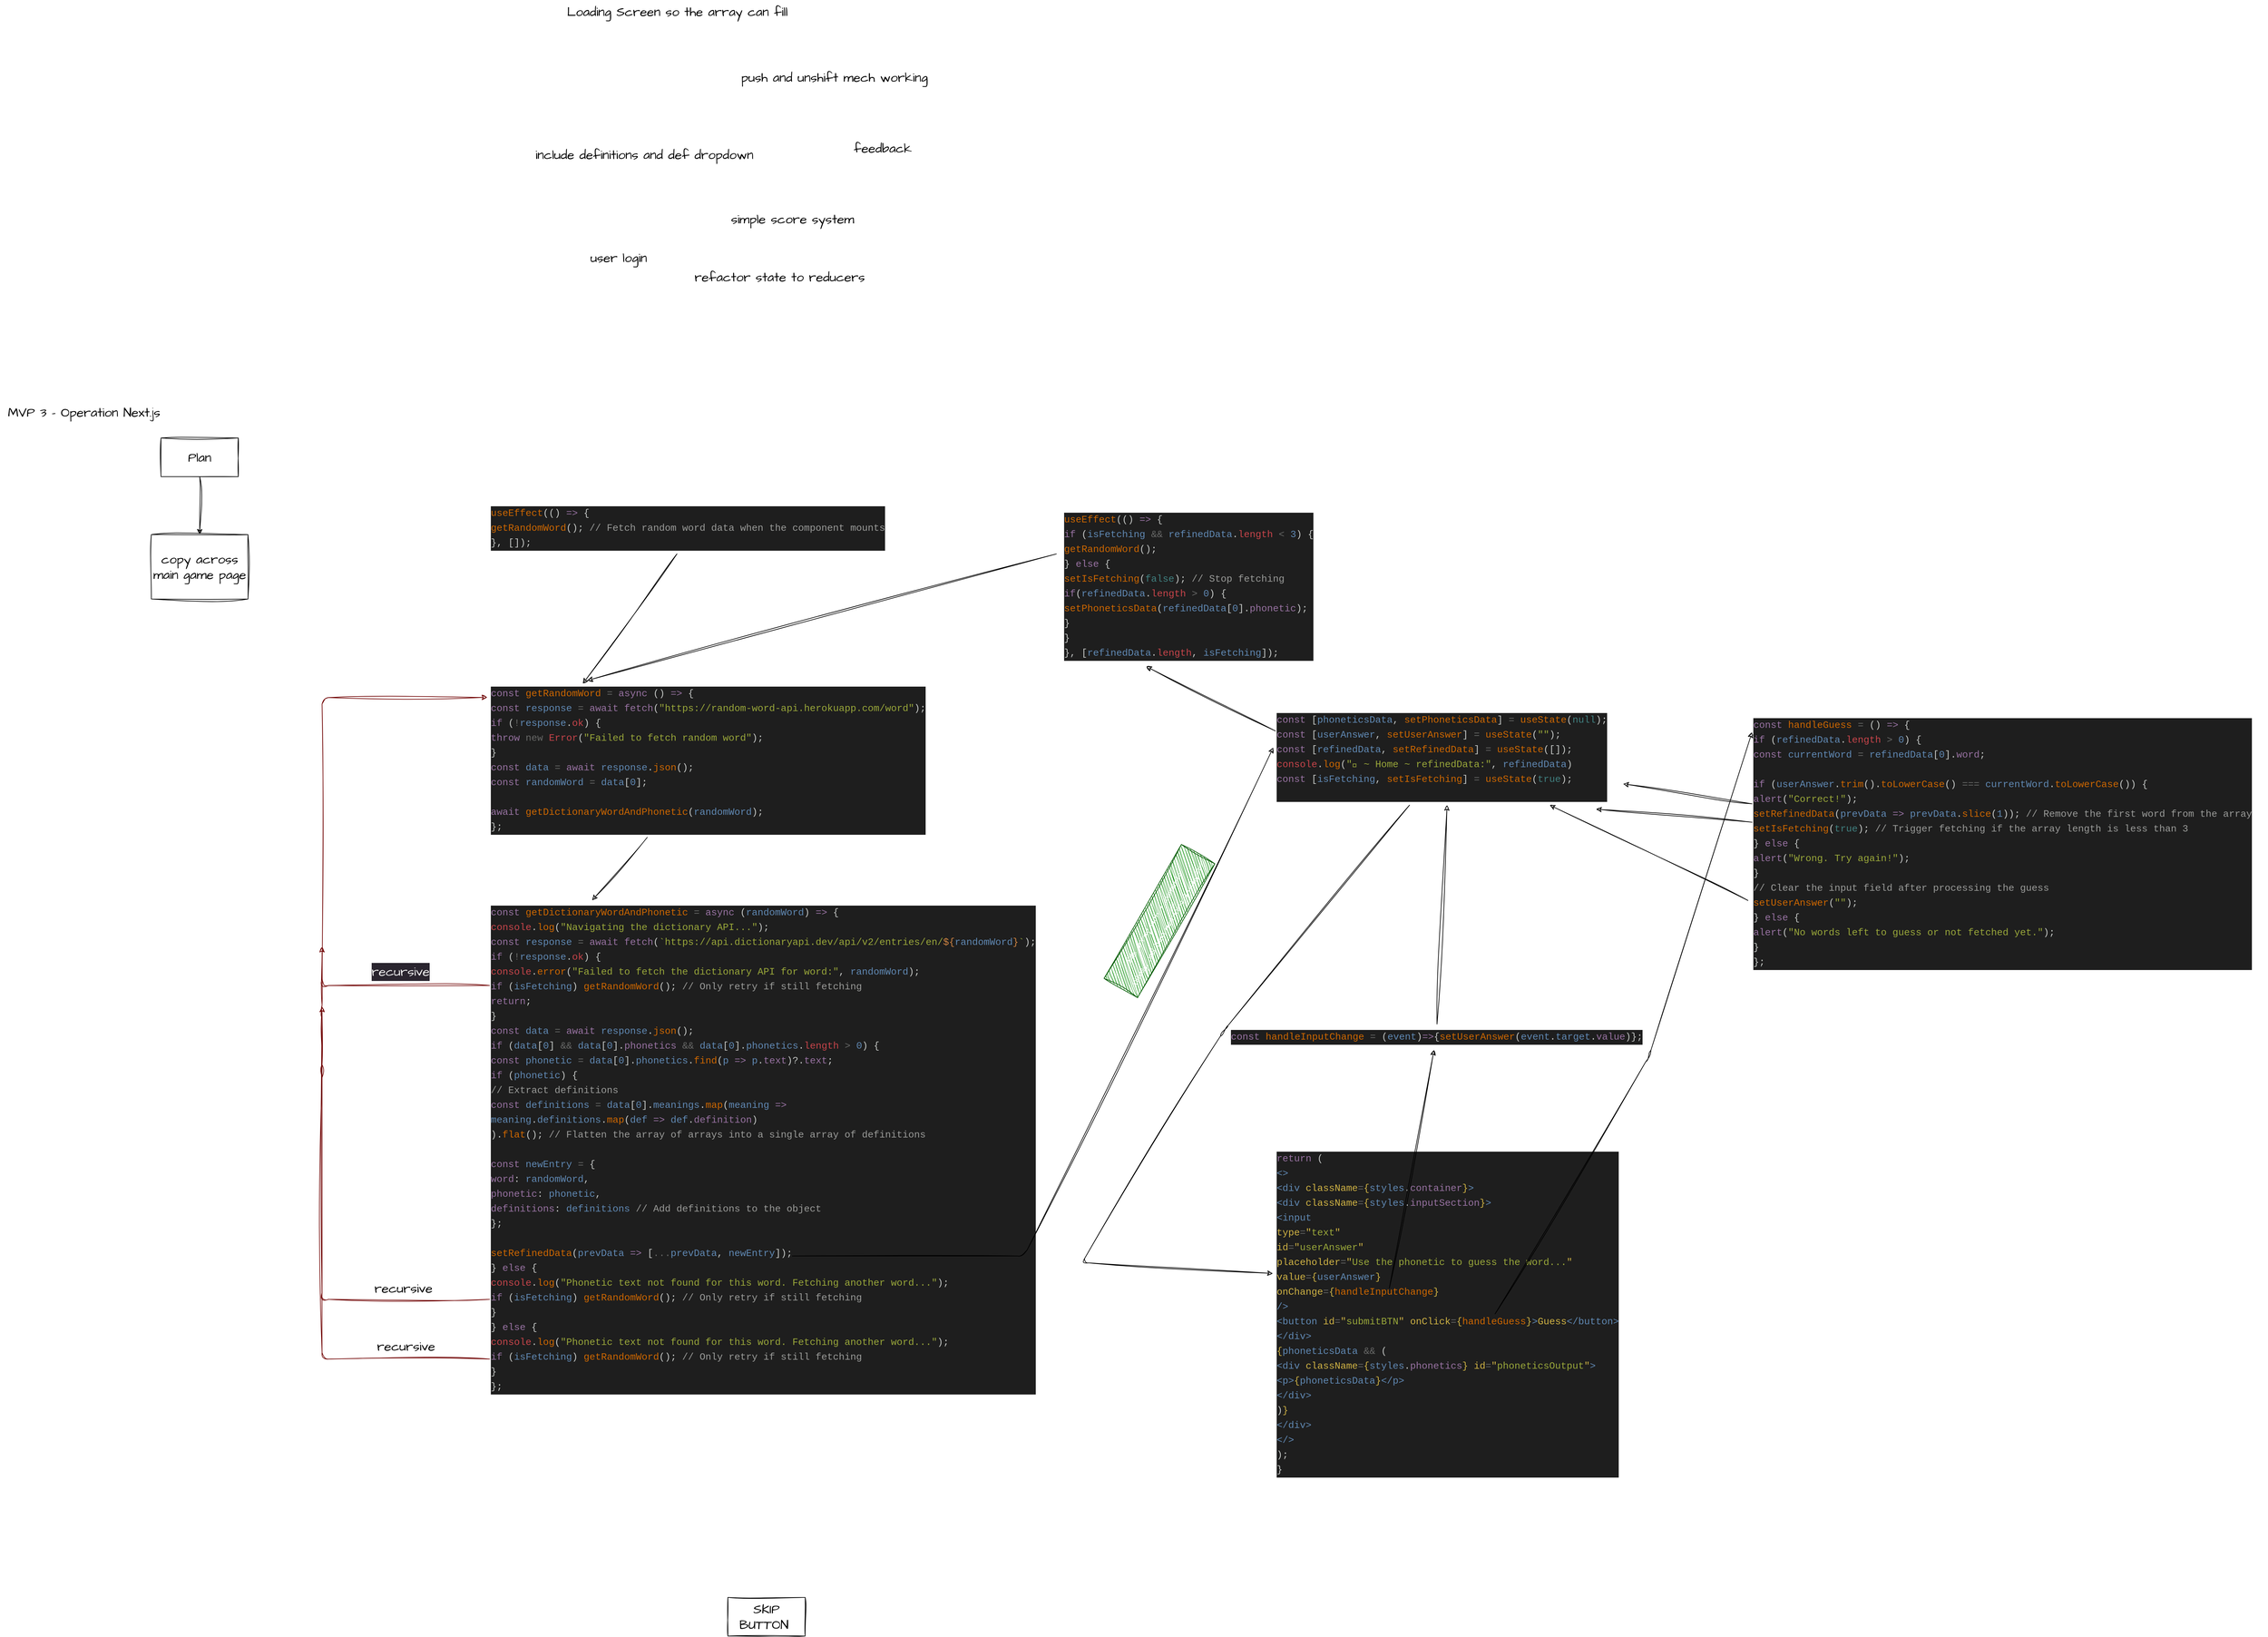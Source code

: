 <mxfile>
    <diagram id="v2wqgrpe53CR1Hzca308" name="Page-1">
        <mxGraphModel dx="1634" dy="2050" grid="1" gridSize="10" guides="1" tooltips="1" connect="1" arrows="1" fold="1" page="1" pageScale="1" pageWidth="827" pageHeight="1169" math="0" shadow="0">
            <root>
                <mxCell id="0"/>
                <mxCell id="1" parent="0"/>
                <mxCell id="2" value="MVP 3 - Operation Next.js" style="text;html=1;align=center;verticalAlign=middle;resizable=0;points=[];autosize=1;strokeColor=none;fillColor=none;fontSize=20;fontFamily=Architects Daughter;sketch=1;hachureGap=4;jiggle=2;curveFitting=1;fontSource=https%3A%2F%2Ffonts.googleapis.com%2Fcss%3Ffamily%3DArchitects%2BDaughter;" parent="1" vertex="1">
                    <mxGeometry x="2560" y="1210" width="260" height="40" as="geometry"/>
                </mxCell>
                <mxCell id="10" style="edgeStyle=none;sketch=1;hachureGap=4;jiggle=2;curveFitting=1;html=1;entryX=0.5;entryY=0;entryDx=0;entryDy=0;fontFamily=Architects Daughter;fontSource=https%3A%2F%2Ffonts.googleapis.com%2Fcss%3Ffamily%3DArchitects%2BDaughter;fontSize=16;" parent="1" source="4" target="9" edge="1">
                    <mxGeometry relative="1" as="geometry"/>
                </mxCell>
                <mxCell id="4" value="Plan" style="whiteSpace=wrap;html=1;sketch=1;hachureGap=4;jiggle=2;curveFitting=1;fontFamily=Architects Daughter;fontSource=https%3A%2F%2Ffonts.googleapis.com%2Fcss%3Ffamily%3DArchitects%2BDaughter;fontSize=20;" parent="1" vertex="1">
                    <mxGeometry x="2810" y="1270" width="120" height="60" as="geometry"/>
                </mxCell>
                <mxCell id="9" value="copy across main game page" style="whiteSpace=wrap;html=1;fontSize=20;fontFamily=Architects Daughter;sketch=1;hachureGap=4;jiggle=2;curveFitting=1;fontSource=https%3A%2F%2Ffonts.googleapis.com%2Fcss%3Ffamily%3DArchitects%2BDaughter;" parent="1" vertex="1">
                    <mxGeometry x="2795" y="1420" width="150" height="100" as="geometry"/>
                </mxCell>
                <mxCell id="54" style="edgeStyle=none;sketch=1;hachureGap=4;jiggle=2;curveFitting=1;jumpSize=6;html=1;fontFamily=Architects Daughter;fontSource=https%3A%2F%2Ffonts.googleapis.com%2Fcss%3Ffamily%3DArchitects%2BDaughter;fontSize=16;" parent="1" source="21" target="27" edge="1">
                    <mxGeometry relative="1" as="geometry"/>
                </mxCell>
                <mxCell id="21" value="&lt;div style=&quot;color: rgb(197, 200, 198); background-color: rgb(30, 30, 30); font-family: Menlo, Monaco, &amp;quot;Courier New&amp;quot;, monospace; font-size: 15px; line-height: 23px;&quot;&gt;&lt;span style=&quot;color: #9872a2;&quot;&gt;const&lt;/span&gt; &lt;span style=&quot;color: #ce6700;&quot;&gt;handleInputChange&lt;/span&gt; &lt;span style=&quot;color: #676867;&quot;&gt;=&lt;/span&gt; (&lt;span style=&quot;color: #6089b4;&quot;&gt;event&lt;/span&gt;)&lt;span style=&quot;color: #9872a2;&quot;&gt;=&amp;gt;&lt;/span&gt;{&lt;span style=&quot;color: #ce6700;&quot;&gt;setUserAnswer&lt;/span&gt;(&lt;span style=&quot;color: #6089b4;&quot;&gt;event&lt;/span&gt;.&lt;span style=&quot;color: #6089b4;&quot;&gt;target&lt;/span&gt;.&lt;span style=&quot;color: #9872a2;&quot;&gt;value&lt;/span&gt;)};&lt;/div&gt;" style="text;html=1;align=center;verticalAlign=middle;resizable=0;points=[];autosize=1;strokeColor=none;fillColor=none;fontSize=20;fontFamily=Architects Daughter;sketch=1;hachureGap=4;jiggle=2;curveFitting=1;fontSource=https%3A%2F%2Ffonts.googleapis.com%2Fcss%3Ffamily%3DArchitects%2BDaughter;" parent="1" vertex="1">
                    <mxGeometry x="4460" y="2180" width="660" height="40" as="geometry"/>
                </mxCell>
                <mxCell id="58" style="edgeStyle=none;sketch=1;hachureGap=4;jiggle=2;curveFitting=1;jumpSize=6;html=1;fontFamily=Architects Daughter;fontSource=https%3A%2F%2Ffonts.googleapis.com%2Fcss%3Ffamily%3DArchitects%2BDaughter;fontSize=16;" parent="1" source="22" target="27" edge="1">
                    <mxGeometry relative="1" as="geometry"/>
                </mxCell>
                <mxCell id="59" style="edgeStyle=none;sketch=1;hachureGap=4;jiggle=2;curveFitting=1;jumpSize=6;html=1;entryX=0.922;entryY=1.042;entryDx=0;entryDy=0;entryPerimeter=0;fontFamily=Architects Daughter;fontSource=https%3A%2F%2Ffonts.googleapis.com%2Fcss%3Ffamily%3DArchitects%2BDaughter;fontSize=16;" parent="1" source="22" target="27" edge="1">
                    <mxGeometry relative="1" as="geometry"/>
                </mxCell>
                <mxCell id="60" style="edgeStyle=none;sketch=1;hachureGap=4;jiggle=2;curveFitting=1;jumpSize=6;html=1;fontFamily=Architects Daughter;fontSource=https%3A%2F%2Ffonts.googleapis.com%2Fcss%3Ffamily%3DArchitects%2BDaughter;fontSize=16;exitX=-0.008;exitY=0.72;exitDx=0;exitDy=0;exitPerimeter=0;" parent="1" source="22" target="27" edge="1">
                    <mxGeometry relative="1" as="geometry"/>
                </mxCell>
                <mxCell id="22" value="&lt;div style=&quot;color: rgb(197, 200, 198); background-color: rgb(30, 30, 30); font-family: Menlo, Monaco, &amp;quot;Courier New&amp;quot;, monospace; font-size: 15px; line-height: 23px;&quot;&gt;&lt;div&gt;&lt;span style=&quot;color: #9872a2;&quot;&gt;const&lt;/span&gt; &lt;span style=&quot;color: #ce6700;&quot;&gt;handleGuess&lt;/span&gt; &lt;span style=&quot;color: #676867;&quot;&gt;=&lt;/span&gt; () &lt;span style=&quot;color: #9872a2;&quot;&gt;=&amp;gt;&lt;/span&gt; {&lt;/div&gt;&lt;div&gt;    &lt;span style=&quot;color: #9872a2;&quot;&gt;if&lt;/span&gt; (&lt;span style=&quot;color: #6089b4;&quot;&gt;refinedData&lt;/span&gt;.&lt;span style=&quot;color: #c7444a;&quot;&gt;length&lt;/span&gt; &lt;span style=&quot;color: #676867;&quot;&gt;&amp;gt;&lt;/span&gt; &lt;span style=&quot;color: #6089b4;&quot;&gt;0&lt;/span&gt;) {&lt;/div&gt;&lt;div&gt;      &lt;span style=&quot;color: #9872a2;&quot;&gt;const&lt;/span&gt; &lt;span style=&quot;color: #6089b4;&quot;&gt;currentWord&lt;/span&gt; &lt;span style=&quot;color: #676867;&quot;&gt;=&lt;/span&gt; &lt;span style=&quot;color: #6089b4;&quot;&gt;refinedData&lt;/span&gt;[&lt;span style=&quot;color: #6089b4;&quot;&gt;0&lt;/span&gt;].&lt;span style=&quot;color: #9872a2;&quot;&gt;word&lt;/span&gt;;&lt;/div&gt;&lt;br&gt;&lt;div&gt;      &lt;span style=&quot;color: #9872a2;&quot;&gt;if&lt;/span&gt; (&lt;span style=&quot;color: #6089b4;&quot;&gt;userAnswer&lt;/span&gt;.&lt;span style=&quot;color: #ce6700;&quot;&gt;trim&lt;/span&gt;().&lt;span style=&quot;color: #ce6700;&quot;&gt;toLowerCase&lt;/span&gt;() &lt;span style=&quot;color: #676867;&quot;&gt;===&lt;/span&gt; &lt;span style=&quot;color: #6089b4;&quot;&gt;currentWord&lt;/span&gt;.&lt;span style=&quot;color: #ce6700;&quot;&gt;toLowerCase&lt;/span&gt;()) {&lt;/div&gt;&lt;div&gt;        &lt;span style=&quot;color: #9872a2;&quot;&gt;alert&lt;/span&gt;(&lt;span style=&quot;color: #9aa83a;&quot;&gt;&quot;Correct!&quot;&lt;/span&gt;);&lt;/div&gt;&lt;div&gt;        &lt;span style=&quot;color: #ce6700;&quot;&gt;setRefinedData&lt;/span&gt;(&lt;span style=&quot;color: #6089b4;&quot;&gt;prevData&lt;/span&gt; &lt;span style=&quot;color: #9872a2;&quot;&gt;=&amp;gt;&lt;/span&gt; &lt;span style=&quot;color: #6089b4;&quot;&gt;prevData&lt;/span&gt;.&lt;span style=&quot;color: #ce6700;&quot;&gt;slice&lt;/span&gt;(&lt;span style=&quot;color: #6089b4;&quot;&gt;1&lt;/span&gt;)); &lt;span style=&quot;color: #9a9b99;&quot;&gt;// Remove the first word from the array&lt;/span&gt;&lt;/div&gt;&lt;div&gt;        &lt;span style=&quot;color: #ce6700;&quot;&gt;setIsFetching&lt;/span&gt;(&lt;span style=&quot;color: #408080;&quot;&gt;true&lt;/span&gt;); &lt;span style=&quot;color: #9a9b99;&quot;&gt;// Trigger fetching if the array length is less than 3&lt;/span&gt;&lt;/div&gt;&lt;div&gt;      } &lt;span style=&quot;color: #9872a2;&quot;&gt;else&lt;/span&gt; {&lt;/div&gt;&lt;div&gt;        &lt;span style=&quot;color: #9872a2;&quot;&gt;alert&lt;/span&gt;(&lt;span style=&quot;color: #9aa83a;&quot;&gt;&quot;Wrong. Try again!&quot;&lt;/span&gt;);&lt;/div&gt;&lt;div&gt;      }&lt;/div&gt;&lt;div&gt;      &lt;span style=&quot;color: #9a9b99;&quot;&gt;// Clear the input field after processing the guess&lt;/span&gt;&lt;/div&gt;&lt;div&gt;      &lt;span style=&quot;color: #ce6700;&quot;&gt;setUserAnswer&lt;/span&gt;(&lt;span style=&quot;color: #9aa83a;&quot;&gt;&quot;&quot;&lt;/span&gt;);&lt;/div&gt;&lt;div&gt;    } &lt;span style=&quot;color: #9872a2;&quot;&gt;else&lt;/span&gt; {&lt;/div&gt;&lt;div&gt;      &lt;span style=&quot;color: #9872a2;&quot;&gt;alert&lt;/span&gt;(&lt;span style=&quot;color: #9aa83a;&quot;&gt;&quot;No words left to guess or not fetched yet.&quot;&lt;/span&gt;);&lt;/div&gt;&lt;div&gt;    }&lt;/div&gt;&lt;div&gt;  };&lt;/div&gt;&lt;/div&gt;" style="text;html=1;align=left;verticalAlign=middle;resizable=0;points=[];autosize=1;strokeColor=none;fillColor=none;fontSize=20;fontFamily=Architects Daughter;sketch=1;hachureGap=4;jiggle=2;curveFitting=1;fontSource=https%3A%2F%2Ffonts.googleapis.com%2Fcss%3Ffamily%3DArchitects%2BDaughter;" parent="1" vertex="1">
                    <mxGeometry x="5280" y="1700" width="800" height="400" as="geometry"/>
                </mxCell>
                <mxCell id="40" style="edgeStyle=none;sketch=1;hachureGap=4;jiggle=2;curveFitting=1;html=1;entryX=0.207;entryY=0.006;entryDx=0;entryDy=0;entryPerimeter=0;fontFamily=Architects Daughter;fontSource=https%3A%2F%2Ffonts.googleapis.com%2Fcss%3Ffamily%3DArchitects%2BDaughter;fontSize=16;" parent="1" source="23" target="25" edge="1">
                    <mxGeometry relative="1" as="geometry"/>
                </mxCell>
                <mxCell id="23" value="&lt;div style=&quot;color: rgb(197, 200, 198); background-color: rgb(30, 30, 30); font-family: Menlo, Monaco, &amp;quot;Courier New&amp;quot;, monospace; font-size: 15px; line-height: 23px;&quot;&gt;&lt;div&gt;&lt;span style=&quot;color: #ce6700;&quot;&gt;useEffect&lt;/span&gt;(() &lt;span style=&quot;color: #9872a2;&quot;&gt;=&amp;gt;&lt;/span&gt; {&lt;/div&gt;&lt;div&gt;      &lt;span style=&quot;color: #ce6700;&quot;&gt;getRandomWord&lt;/span&gt;(); &lt;span style=&quot;color: #9a9b99;&quot;&gt;// Fetch random word data when the component mounts&lt;/span&gt;&lt;/div&gt;&lt;div&gt;  }, []);&lt;/div&gt;&lt;/div&gt;" style="text;html=1;align=left;verticalAlign=middle;resizable=0;points=[];autosize=1;strokeColor=none;fillColor=none;fontSize=20;fontFamily=Architects Daughter;sketch=1;hachureGap=4;jiggle=2;curveFitting=1;fontSource=https%3A%2F%2Ffonts.googleapis.com%2Fcss%3Ffamily%3DArchitects%2BDaughter;" parent="1" vertex="1">
                    <mxGeometry x="3320" y="1370" width="640" height="80" as="geometry"/>
                </mxCell>
                <mxCell id="34" style="edgeStyle=none;sketch=1;hachureGap=4;jiggle=2;curveFitting=1;html=1;entryX=0.183;entryY=-0.003;entryDx=0;entryDy=0;entryPerimeter=0;fontFamily=Architects Daughter;fontSource=https%3A%2F%2Ffonts.googleapis.com%2Fcss%3Ffamily%3DArchitects%2BDaughter;fontSize=16;" parent="1" source="25" target="24" edge="1">
                    <mxGeometry relative="1" as="geometry"/>
                </mxCell>
                <mxCell id="25" value="&lt;div style=&quot;color: rgb(197, 200, 198); background-color: rgb(30, 30, 30); font-family: Menlo, Monaco, &amp;quot;Courier New&amp;quot;, monospace; font-size: 15px; line-height: 23px;&quot;&gt;&lt;div&gt;&lt;span style=&quot;color: #9872a2;&quot;&gt;const&lt;/span&gt; &lt;span style=&quot;color: #ce6700;&quot;&gt;getRandomWord&lt;/span&gt; &lt;span style=&quot;color: #676867;&quot;&gt;=&lt;/span&gt; &lt;span style=&quot;color: #9872a2;&quot;&gt;async&lt;/span&gt; () &lt;span style=&quot;color: #9872a2;&quot;&gt;=&amp;gt;&lt;/span&gt; {&lt;/div&gt;&lt;div&gt;    &lt;span style=&quot;color: #9872a2;&quot;&gt;const&lt;/span&gt; &lt;span style=&quot;color: #6089b4;&quot;&gt;response&lt;/span&gt; &lt;span style=&quot;color: #676867;&quot;&gt;=&lt;/span&gt; &lt;span style=&quot;color: #9872a2;&quot;&gt;await&lt;/span&gt; &lt;span style=&quot;color: #9872a2;&quot;&gt;fetch&lt;/span&gt;(&lt;span style=&quot;color: #9aa83a;&quot;&gt;&quot;https://random-word-api.herokuapp.com/word&quot;&lt;/span&gt;);&lt;/div&gt;&lt;div&gt;    &lt;span style=&quot;color: #9872a2;&quot;&gt;if&lt;/span&gt; (&lt;span style=&quot;color: #676867;&quot;&gt;!&lt;/span&gt;&lt;span style=&quot;color: #6089b4;&quot;&gt;response&lt;/span&gt;.&lt;span style=&quot;color: #c7444a;&quot;&gt;ok&lt;/span&gt;) {&lt;/div&gt;&lt;div&gt;        &lt;span style=&quot;color: #9872a2;&quot;&gt;throw&lt;/span&gt; &lt;span style=&quot;color: #676867;&quot;&gt;new&lt;/span&gt; &lt;span style=&quot;color: #c7444a;&quot;&gt;Error&lt;/span&gt;(&lt;span style=&quot;color: #9aa83a;&quot;&gt;&quot;Failed to fetch random word&quot;&lt;/span&gt;);&lt;/div&gt;&lt;div&gt;    }&lt;/div&gt;&lt;div&gt;    &lt;span style=&quot;color: #9872a2;&quot;&gt;const&lt;/span&gt; &lt;span style=&quot;color: #6089b4;&quot;&gt;data&lt;/span&gt; &lt;span style=&quot;color: #676867;&quot;&gt;=&lt;/span&gt; &lt;span style=&quot;color: #9872a2;&quot;&gt;await&lt;/span&gt; &lt;span style=&quot;color: #6089b4;&quot;&gt;response&lt;/span&gt;.&lt;span style=&quot;color: #ce6700;&quot;&gt;json&lt;/span&gt;();&lt;/div&gt;&lt;div&gt;    &lt;span style=&quot;color: #9872a2;&quot;&gt;const&lt;/span&gt; &lt;span style=&quot;color: #6089b4;&quot;&gt;randomWord&lt;/span&gt; &lt;span style=&quot;color: #676867;&quot;&gt;=&lt;/span&gt; &lt;span style=&quot;color: #6089b4;&quot;&gt;data&lt;/span&gt;[&lt;span style=&quot;color: #6089b4;&quot;&gt;0&lt;/span&gt;];&lt;/div&gt;&lt;br&gt;&lt;div&gt;    &lt;span style=&quot;color: #9872a2;&quot;&gt;await&lt;/span&gt; &lt;span style=&quot;color: #ce6700;&quot;&gt;getDictionaryWordAndPhonetic&lt;/span&gt;(&lt;span style=&quot;color: #6089b4;&quot;&gt;randomWord&lt;/span&gt;);&lt;/div&gt;&lt;div&gt;  };&lt;/div&gt;&lt;/div&gt;" style="text;html=1;align=left;verticalAlign=middle;resizable=0;points=[];autosize=1;strokeColor=none;fillColor=none;fontSize=20;fontFamily=Architects Daughter;sketch=1;hachureGap=4;jiggle=2;curveFitting=1;fontSource=https%3A%2F%2Ffonts.googleapis.com%2Fcss%3Ffamily%3DArchitects%2BDaughter;" parent="1" vertex="1">
                    <mxGeometry x="3320" y="1650" width="700" height="240" as="geometry"/>
                </mxCell>
                <mxCell id="51" style="edgeStyle=none;sketch=1;hachureGap=4;jiggle=2;curveFitting=1;jumpSize=6;html=1;entryX=0.217;entryY=-0.015;entryDx=0;entryDy=0;entryPerimeter=0;fontFamily=Architects Daughter;fontSource=https%3A%2F%2Ffonts.googleapis.com%2Fcss%3Ffamily%3DArchitects%2BDaughter;fontSize=16;" parent="1" target="25" edge="1">
                    <mxGeometry relative="1" as="geometry">
                        <mxPoint x="4200" y="1450" as="sourcePoint"/>
                    </mxGeometry>
                </mxCell>
                <mxCell id="26" value="&lt;div style=&quot;color: rgb(197, 200, 198); background-color: rgb(30, 30, 30); font-family: Menlo, Monaco, &amp;quot;Courier New&amp;quot;, monospace; font-size: 15px; line-height: 23px;&quot;&gt;&lt;div&gt;  &lt;span style=&quot;color: #ce6700;&quot;&gt;useEffect&lt;/span&gt;(() &lt;span style=&quot;color: #9872a2;&quot;&gt;=&amp;gt;&lt;/span&gt; {&lt;/div&gt;&lt;div&gt;    &lt;span style=&quot;color: #9872a2;&quot;&gt;if&lt;/span&gt; (&lt;span style=&quot;color: #6089b4;&quot;&gt;isFetching&lt;/span&gt; &lt;span style=&quot;color: #676867;&quot;&gt;&amp;amp;&amp;amp;&lt;/span&gt; &lt;span style=&quot;color: #6089b4;&quot;&gt;refinedData&lt;/span&gt;.&lt;span style=&quot;color: #c7444a;&quot;&gt;length&lt;/span&gt; &lt;span style=&quot;color: #676867;&quot;&gt;&amp;lt;&lt;/span&gt; &lt;span style=&quot;color: #6089b4;&quot;&gt;3&lt;/span&gt;) {&lt;/div&gt;&lt;div&gt;      &lt;span style=&quot;color: #ce6700;&quot;&gt;getRandomWord&lt;/span&gt;();&lt;/div&gt;&lt;div&gt;    } &lt;span style=&quot;color: #9872a2;&quot;&gt;else&lt;/span&gt; {&lt;/div&gt;&lt;div&gt;      &lt;span style=&quot;color: #ce6700;&quot;&gt;setIsFetching&lt;/span&gt;(&lt;span style=&quot;color: #408080;&quot;&gt;false&lt;/span&gt;); &lt;span style=&quot;color: #9a9b99;&quot;&gt;// Stop fetching&lt;/span&gt;&lt;/div&gt;&lt;div&gt;      &lt;span style=&quot;color: #9872a2;&quot;&gt;if&lt;/span&gt;(&lt;span style=&quot;color: #6089b4;&quot;&gt;refinedData&lt;/span&gt;.&lt;span style=&quot;color: #c7444a;&quot;&gt;length&lt;/span&gt; &lt;span style=&quot;color: #676867;&quot;&gt;&amp;gt;&lt;/span&gt; &lt;span style=&quot;color: #6089b4;&quot;&gt;0&lt;/span&gt;) {&lt;/div&gt;&lt;div&gt;        &lt;span style=&quot;color: #ce6700;&quot;&gt;setPhoneticsData&lt;/span&gt;(&lt;span style=&quot;color: #6089b4;&quot;&gt;refinedData&lt;/span&gt;[&lt;span style=&quot;color: #6089b4;&quot;&gt;0&lt;/span&gt;].&lt;span style=&quot;color: #9872a2;&quot;&gt;phonetic&lt;/span&gt;);&lt;/div&gt;&lt;div&gt;      }&lt;/div&gt;&lt;div&gt;    }&lt;/div&gt;&lt;div&gt;  }, [&lt;span style=&quot;color: #6089b4;&quot;&gt;refinedData&lt;/span&gt;.&lt;span style=&quot;color: #c7444a;&quot;&gt;length&lt;/span&gt;, &lt;span style=&quot;color: #6089b4;&quot;&gt;isFetching&lt;/span&gt;]);&lt;/div&gt;&lt;/div&gt;" style="text;html=1;align=left;verticalAlign=middle;resizable=0;points=[];autosize=1;strokeColor=none;fillColor=none;fontSize=20;fontFamily=Architects Daughter;sketch=1;hachureGap=4;jiggle=2;curveFitting=1;fontSource=https%3A%2F%2Ffonts.googleapis.com%2Fcss%3Ffamily%3DArchitects%2BDaughter;" parent="1" vertex="1">
                    <mxGeometry x="4210" y="1380" width="410" height="240" as="geometry"/>
                </mxCell>
                <mxCell id="50" style="edgeStyle=none;sketch=1;hachureGap=4;jiggle=2;curveFitting=1;jumpSize=6;html=1;entryX=0.316;entryY=1.02;entryDx=0;entryDy=0;entryPerimeter=0;fontFamily=Architects Daughter;fontSource=https%3A%2F%2Ffonts.googleapis.com%2Fcss%3Ffamily%3DArchitects%2BDaughter;fontSize=16;exitX=0;exitY=0.232;exitDx=0;exitDy=0;exitPerimeter=0;" parent="1" source="27" target="26" edge="1">
                    <mxGeometry relative="1" as="geometry">
                        <mxPoint x="4490" y="1750" as="sourcePoint"/>
                    </mxGeometry>
                </mxCell>
                <mxCell id="61" style="edgeStyle=none;sketch=1;hachureGap=4;jiggle=2;curveFitting=1;jumpSize=6;html=1;fontFamily=Architects Daughter;fontSource=https%3A%2F%2Ffonts.googleapis.com%2Fcss%3Ffamily%3DArchitects%2BDaughter;fontSize=16;entryX=-0.007;entryY=0.379;entryDx=0;entryDy=0;entryPerimeter=0;" parent="1" source="27" target="20" edge="1">
                    <mxGeometry relative="1" as="geometry">
                        <mxPoint x="4270" y="2400" as="targetPoint"/>
                        <Array as="points">
                            <mxPoint x="4460" y="2190"/>
                            <mxPoint x="4240" y="2550"/>
                        </Array>
                    </mxGeometry>
                </mxCell>
                <mxCell id="27" value="&lt;div style=&quot;color: rgb(197, 200, 198); background-color: rgb(30, 30, 30); font-family: Menlo, Monaco, &amp;quot;Courier New&amp;quot;, monospace; font-size: 15px; line-height: 23px;&quot;&gt;&lt;div&gt;&lt;span style=&quot;color: #9872a2;&quot;&gt;const&lt;/span&gt; [&lt;span style=&quot;color: #6089b4;&quot;&gt;phoneticsData&lt;/span&gt;, &lt;span style=&quot;color: #ce6700;&quot;&gt;setPhoneticsData&lt;/span&gt;] &lt;span style=&quot;color: #676867;&quot;&gt;=&lt;/span&gt; &lt;span style=&quot;color: #ce6700;&quot;&gt;useState&lt;/span&gt;(&lt;span style=&quot;color: #408080;&quot;&gt;null&lt;/span&gt;);&lt;/div&gt;&lt;div&gt;  &lt;span style=&quot;color: #9872a2;&quot;&gt;const&lt;/span&gt; [&lt;span style=&quot;color: #6089b4;&quot;&gt;userAnswer&lt;/span&gt;, &lt;span style=&quot;color: #ce6700;&quot;&gt;setUserAnswer&lt;/span&gt;] &lt;span style=&quot;color: #676867;&quot;&gt;=&lt;/span&gt; &lt;span style=&quot;color: #ce6700;&quot;&gt;useState&lt;/span&gt;(&lt;span style=&quot;color: #9aa83a;&quot;&gt;&quot;&quot;&lt;/span&gt;);&lt;/div&gt;&lt;div&gt;  &lt;span style=&quot;color: #9872a2;&quot;&gt;const&lt;/span&gt; [&lt;span style=&quot;color: #6089b4;&quot;&gt;refinedData&lt;/span&gt;, &lt;span style=&quot;color: #ce6700;&quot;&gt;setRefinedData&lt;/span&gt;] &lt;span style=&quot;color: #676867;&quot;&gt;=&lt;/span&gt; &lt;span style=&quot;color: #ce6700;&quot;&gt;useState&lt;/span&gt;([]);&lt;/div&gt;&lt;div&gt;  &lt;span style=&quot;color: #c7444a;&quot;&gt;console&lt;/span&gt;.&lt;span style=&quot;color: #ce6700;&quot;&gt;log&lt;/span&gt;(&lt;span style=&quot;color: #9aa83a;&quot;&gt;&quot;🚀 ~ Home ~ refinedData:&quot;&lt;/span&gt;, &lt;span style=&quot;color: #6089b4;&quot;&gt;refinedData&lt;/span&gt;)&lt;/div&gt;&lt;div&gt;  &lt;span style=&quot;color: #9872a2;&quot;&gt;const&lt;/span&gt; [&lt;span style=&quot;color: #6089b4;&quot;&gt;isFetching&lt;/span&gt;, &lt;span style=&quot;color: #ce6700;&quot;&gt;setIsFetching&lt;/span&gt;] &lt;span style=&quot;color: #676867;&quot;&gt;=&lt;/span&gt; &lt;span style=&quot;color: #ce6700;&quot;&gt;useState&lt;/span&gt;(&lt;span style=&quot;color: #408080;&quot;&gt;true&lt;/span&gt;);&lt;/div&gt;&lt;br&gt;&lt;/div&gt;" style="text;html=1;align=left;verticalAlign=middle;resizable=0;points=[];autosize=1;strokeColor=none;fillColor=none;fontSize=20;fontFamily=Architects Daughter;sketch=1;hachureGap=4;jiggle=2;curveFitting=1;fontSource=https%3A%2F%2Ffonts.googleapis.com%2Fcss%3Ffamily%3DArchitects%2BDaughter;" parent="1" vertex="1">
                    <mxGeometry x="4540" y="1690" width="540" height="150" as="geometry"/>
                </mxCell>
                <mxCell id="32" value="" style="group" parent="1" vertex="1" connectable="0">
                    <mxGeometry x="3380" y="590" width="630" height="450" as="geometry"/>
                </mxCell>
                <mxCell id="13" value="Loading Screen so the array can fill&lt;br&gt;&lt;br&gt;" style="text;html=1;align=center;verticalAlign=middle;resizable=0;points=[];autosize=1;strokeColor=none;fillColor=none;fontSize=20;fontFamily=Architects Daughter;sketch=1;hachureGap=4;jiggle=2;curveFitting=1;fontSource=https%3A%2F%2Ffonts.googleapis.com%2Fcss%3Ffamily%3DArchitects%2BDaughter;" parent="32" vertex="1">
                    <mxGeometry x="46" width="370" height="60" as="geometry"/>
                </mxCell>
                <mxCell id="14" value="push and unshift mech working" style="text;html=1;align=center;verticalAlign=middle;resizable=0;points=[];autosize=1;strokeColor=none;fillColor=none;fontSize=20;fontFamily=Architects Daughter;sketch=1;hachureGap=4;jiggle=2;curveFitting=1;fontSource=https%3A%2F%2Ffonts.googleapis.com%2Fcss%3Ffamily%3DArchitects%2BDaughter;" parent="32" vertex="1">
                    <mxGeometry x="320" y="100" width="310" height="40" as="geometry"/>
                </mxCell>
                <mxCell id="15" value="include definitions and def dropdown" style="text;html=1;align=center;verticalAlign=middle;resizable=0;points=[];autosize=1;strokeColor=none;fillColor=none;fontSize=20;fontFamily=Architects Daughter;sketch=1;hachureGap=4;jiggle=2;curveFitting=1;fontSource=https%3A%2F%2Ffonts.googleapis.com%2Fcss%3Ffamily%3DArchitects%2BDaughter;" parent="32" vertex="1">
                    <mxGeometry y="220" width="360" height="40" as="geometry"/>
                </mxCell>
                <mxCell id="16" value="simple score system" style="text;html=1;align=center;verticalAlign=middle;resizable=0;points=[];autosize=1;strokeColor=none;fillColor=none;fontSize=20;fontFamily=Architects Daughter;sketch=1;hachureGap=4;jiggle=2;curveFitting=1;fontSource=https%3A%2F%2Ffonts.googleapis.com%2Fcss%3Ffamily%3DArchitects%2BDaughter;" parent="32" vertex="1">
                    <mxGeometry x="305" y="320" width="210" height="40" as="geometry"/>
                </mxCell>
                <mxCell id="17" value="user login" style="text;html=1;align=center;verticalAlign=middle;resizable=0;points=[];autosize=1;strokeColor=none;fillColor=none;fontSize=20;fontFamily=Architects Daughter;sketch=1;hachureGap=4;jiggle=2;curveFitting=1;fontSource=https%3A%2F%2Ffonts.googleapis.com%2Fcss%3Ffamily%3DArchitects%2BDaughter;" parent="32" vertex="1">
                    <mxGeometry x="85" y="380" width="110" height="40" as="geometry"/>
                </mxCell>
                <mxCell id="18" value="refactor state to reducers" style="text;html=1;align=center;verticalAlign=middle;resizable=0;points=[];autosize=1;strokeColor=none;fillColor=none;fontSize=20;fontFamily=Architects Daughter;sketch=1;hachureGap=4;jiggle=2;curveFitting=1;fontSource=https%3A%2F%2Ffonts.googleapis.com%2Fcss%3Ffamily%3DArchitects%2BDaughter;" parent="32" vertex="1">
                    <mxGeometry x="245" y="410" width="290" height="40" as="geometry"/>
                </mxCell>
                <mxCell id="19" value="feedback" style="text;html=1;align=center;verticalAlign=middle;resizable=0;points=[];autosize=1;strokeColor=none;fillColor=none;fontSize=20;fontFamily=Architects Daughter;sketch=1;hachureGap=4;jiggle=2;curveFitting=1;fontSource=https%3A%2F%2Ffonts.googleapis.com%2Fcss%3Ffamily%3DArchitects%2BDaughter;" parent="32" vertex="1">
                    <mxGeometry x="495" y="210" width="110" height="40" as="geometry"/>
                </mxCell>
                <mxCell id="38" value="" style="edgeStyle=none;orthogonalLoop=1;jettySize=auto;html=1;sketch=1;hachureGap=4;jiggle=2;curveFitting=1;fontFamily=Architects Daughter;fontSource=https%3A%2F%2Ffonts.googleapis.com%2Fcss%3Ffamily%3DArchitects%2BDaughter;fontSize=16;entryX=-0.005;entryY=0.095;entryDx=0;entryDy=0;entryPerimeter=0;fillColor=#a20025;strokeColor=#6F0000;" parent="1" target="25" edge="1">
                    <mxGeometry width="100" relative="1" as="geometry">
                        <mxPoint x="3320" y="2120" as="sourcePoint"/>
                        <mxPoint x="3240" y="1860" as="targetPoint"/>
                        <Array as="points">
                            <mxPoint x="3060" y="2120"/>
                            <mxPoint x="3060" y="1673"/>
                        </Array>
                    </mxGeometry>
                </mxCell>
                <mxCell id="41" value="" style="edgeStyle=none;orthogonalLoop=1;jettySize=auto;html=1;sketch=1;hachureGap=4;jiggle=2;curveFitting=1;fontFamily=Architects Daughter;fontSource=https%3A%2F%2Ffonts.googleapis.com%2Fcss%3Ffamily%3DArchitects%2BDaughter;fontSize=16;fillColor=#a20025;strokeColor=#6F0000;" parent="1" edge="1">
                    <mxGeometry width="100" relative="1" as="geometry">
                        <mxPoint x="3320" y="2607.2" as="sourcePoint"/>
                        <mxPoint x="3060" y="2060" as="targetPoint"/>
                        <Array as="points">
                            <mxPoint x="3060" y="2607.2"/>
                            <mxPoint x="3060" y="2160.2"/>
                        </Array>
                    </mxGeometry>
                </mxCell>
                <mxCell id="42" value="" style="edgeStyle=none;orthogonalLoop=1;jettySize=auto;html=1;sketch=1;hachureGap=4;jiggle=2;curveFitting=1;fontFamily=Architects Daughter;fontSource=https%3A%2F%2Ffonts.googleapis.com%2Fcss%3Ffamily%3DArchitects%2BDaughter;fontSize=16;fillColor=#a20025;strokeColor=#6F0000;" parent="1" edge="1">
                    <mxGeometry width="100" relative="1" as="geometry">
                        <mxPoint x="3320" y="2700" as="sourcePoint"/>
                        <mxPoint x="3060" y="2152.8" as="targetPoint"/>
                        <Array as="points">
                            <mxPoint x="3060" y="2700"/>
                            <mxPoint x="3060" y="2253"/>
                        </Array>
                    </mxGeometry>
                </mxCell>
                <mxCell id="43" value="recursive&amp;nbsp;" style="text;html=1;align=center;verticalAlign=middle;resizable=0;points=[];autosize=1;strokeColor=none;fillColor=none;fontSize=20;fontFamily=Architects Daughter;sketch=1;hachureGap=4;jiggle=2;curveFitting=1;fontSource=https%3A%2F%2Ffonts.googleapis.com%2Fcss%3Ffamily%3DArchitects%2BDaughter;" parent="1" vertex="1">
                    <mxGeometry x="3130" y="2570" width="120" height="40" as="geometry"/>
                </mxCell>
                <mxCell id="44" value="recursive" style="text;html=1;align=center;verticalAlign=middle;resizable=0;points=[];autosize=1;strokeColor=none;fillColor=none;fontSize=20;fontFamily=Architects Daughter;sketch=1;hachureGap=4;jiggle=2;curveFitting=1;fontSource=https%3A%2F%2Ffonts.googleapis.com%2Fcss%3Ffamily%3DArchitects%2BDaughter;" parent="1" vertex="1">
                    <mxGeometry x="3135" y="2660" width="110" height="40" as="geometry"/>
                </mxCell>
                <mxCell id="45" value="&lt;meta charset=&quot;utf-8&quot;&gt;&lt;span style=&quot;color: rgb(240, 240, 240); font-family: &amp;quot;Architects Daughter&amp;quot;; font-size: 20px; font-style: normal; font-variant-ligatures: normal; font-variant-caps: normal; font-weight: 400; letter-spacing: normal; orphans: 2; text-align: center; text-indent: 0px; text-transform: none; widows: 2; word-spacing: 0px; -webkit-text-stroke-width: 0px; background-color: rgb(42, 37, 47); text-decoration-thickness: initial; text-decoration-style: initial; text-decoration-color: initial; float: none; display: inline !important;&quot;&gt;recursive&lt;/span&gt;" style="text;whiteSpace=wrap;html=1;fontSize=20;fontFamily=Architects Daughter;" parent="1" vertex="1">
                    <mxGeometry x="3135" y="2080" width="120" height="50" as="geometry"/>
                </mxCell>
                <mxCell id="49" value="" style="group" parent="1" vertex="1" connectable="0">
                    <mxGeometry x="3320" y="1990" width="870" height="770" as="geometry"/>
                </mxCell>
                <mxCell id="46" value="" style="whiteSpace=wrap;html=1;sketch=1;hachureGap=4;jiggle=2;curveFitting=1;fontFamily=Architects Daughter;fontSource=https%3A%2F%2Ffonts.googleapis.com%2Fcss%3Ffamily%3DArchitects%2BDaughter;fontSize=20;container=1;" parent="49" vertex="1">
                    <mxGeometry x="360" y="540" width="110" height="20" as="geometry"/>
                </mxCell>
                <mxCell id="24" value="&lt;div style=&quot;color: rgb(197, 200, 198); background-color: rgb(30, 30, 30); font-family: Menlo, Monaco, &amp;quot;Courier New&amp;quot;, monospace; font-size: 15px; line-height: 23px;&quot;&gt;&lt;div&gt; &lt;span style=&quot;color: #9872a2;&quot;&gt;const&lt;/span&gt; &lt;span style=&quot;color: #ce6700;&quot;&gt;getDictionaryWordAndPhonetic&lt;/span&gt; &lt;span style=&quot;color: #676867;&quot;&gt;=&lt;/span&gt; &lt;span style=&quot;color: #9872a2;&quot;&gt;async&lt;/span&gt; (&lt;span style=&quot;color: #6089b4;&quot;&gt;randomWord&lt;/span&gt;) &lt;span style=&quot;color: #9872a2;&quot;&gt;=&amp;gt;&lt;/span&gt; {&lt;/div&gt;&lt;div&gt;    &lt;span style=&quot;color: #c7444a;&quot;&gt;console&lt;/span&gt;.&lt;span style=&quot;color: #ce6700;&quot;&gt;log&lt;/span&gt;(&lt;span style=&quot;color: #9aa83a;&quot;&gt;&quot;Navigating the dictionary API...&quot;&lt;/span&gt;);&lt;/div&gt;&lt;div&gt;    &lt;span style=&quot;color: #9872a2;&quot;&gt;const&lt;/span&gt; &lt;span style=&quot;color: #6089b4;&quot;&gt;response&lt;/span&gt; &lt;span style=&quot;color: #676867;&quot;&gt;=&lt;/span&gt; &lt;span style=&quot;color: #9872a2;&quot;&gt;await&lt;/span&gt; &lt;span style=&quot;color: #9872a2;&quot;&gt;fetch&lt;/span&gt;(&lt;span style=&quot;color: #9aa83a;&quot;&gt;`https://api.dictionaryapi.dev/api/v2/entries/en/&lt;/span&gt;&lt;span style=&quot;color: #d08442;&quot;&gt;${&lt;/span&gt;&lt;span style=&quot;color: #6089b4;&quot;&gt;randomWord&lt;/span&gt;&lt;span style=&quot;color: #d08442;&quot;&gt;}&lt;/span&gt;&lt;span style=&quot;color: #9aa83a;&quot;&gt;`&lt;/span&gt;);&lt;/div&gt;&lt;div&gt;    &lt;span style=&quot;color: #9872a2;&quot;&gt;if&lt;/span&gt; (&lt;span style=&quot;color: #676867;&quot;&gt;!&lt;/span&gt;&lt;span style=&quot;color: #6089b4;&quot;&gt;response&lt;/span&gt;.&lt;span style=&quot;color: #c7444a;&quot;&gt;ok&lt;/span&gt;) {&lt;/div&gt;&lt;div&gt;        &lt;span style=&quot;color: #c7444a;&quot;&gt;console&lt;/span&gt;.&lt;span style=&quot;color: #ce6700;&quot;&gt;error&lt;/span&gt;(&lt;span style=&quot;color: #9aa83a;&quot;&gt;&quot;Failed to fetch the dictionary API for word:&quot;&lt;/span&gt;, &lt;span style=&quot;color: #6089b4;&quot;&gt;randomWord&lt;/span&gt;);&lt;/div&gt;&lt;div&gt;        &lt;span style=&quot;color: #9872a2;&quot;&gt;if&lt;/span&gt; (&lt;span style=&quot;color: #6089b4;&quot;&gt;isFetching&lt;/span&gt;) &lt;span style=&quot;color: #ce6700;&quot;&gt;getRandomWord&lt;/span&gt;(); &lt;span style=&quot;color: #9a9b99;&quot;&gt;// Only retry if still fetching&lt;/span&gt;&lt;/div&gt;&lt;div&gt;        &lt;span style=&quot;color: #9872a2;&quot;&gt;return&lt;/span&gt;;&lt;/div&gt;&lt;div&gt;    }&lt;/div&gt;&lt;div&gt;    &lt;span style=&quot;color: #9872a2;&quot;&gt;const&lt;/span&gt; &lt;span style=&quot;color: #6089b4;&quot;&gt;data&lt;/span&gt; &lt;span style=&quot;color: #676867;&quot;&gt;=&lt;/span&gt; &lt;span style=&quot;color: #9872a2;&quot;&gt;await&lt;/span&gt; &lt;span style=&quot;color: #6089b4;&quot;&gt;response&lt;/span&gt;.&lt;span style=&quot;color: #ce6700;&quot;&gt;json&lt;/span&gt;();&lt;/div&gt;&lt;div&gt;    &lt;span style=&quot;color: #9872a2;&quot;&gt;if&lt;/span&gt; (&lt;span style=&quot;color: #6089b4;&quot;&gt;data&lt;/span&gt;[&lt;span style=&quot;color: #6089b4;&quot;&gt;0&lt;/span&gt;] &lt;span style=&quot;color: #676867;&quot;&gt;&amp;amp;&amp;amp;&lt;/span&gt; &lt;span style=&quot;color: #6089b4;&quot;&gt;data&lt;/span&gt;[&lt;span style=&quot;color: #6089b4;&quot;&gt;0&lt;/span&gt;].&lt;span style=&quot;color: #9872a2;&quot;&gt;phonetics&lt;/span&gt; &lt;span style=&quot;color: #676867;&quot;&gt;&amp;amp;&amp;amp;&lt;/span&gt; &lt;span style=&quot;color: #6089b4;&quot;&gt;data&lt;/span&gt;[&lt;span style=&quot;color: #6089b4;&quot;&gt;0&lt;/span&gt;].&lt;span style=&quot;color: #6089b4;&quot;&gt;phonetics&lt;/span&gt;.&lt;span style=&quot;color: #c7444a;&quot;&gt;length&lt;/span&gt; &lt;span style=&quot;color: #676867;&quot;&gt;&amp;gt;&lt;/span&gt; &lt;span style=&quot;color: #6089b4;&quot;&gt;0&lt;/span&gt;) {&lt;/div&gt;&lt;div&gt;      &lt;span style=&quot;color: #9872a2;&quot;&gt;const&lt;/span&gt; &lt;span style=&quot;color: #6089b4;&quot;&gt;phonetic&lt;/span&gt; &lt;span style=&quot;color: #676867;&quot;&gt;=&lt;/span&gt; &lt;span style=&quot;color: #6089b4;&quot;&gt;data&lt;/span&gt;[&lt;span style=&quot;color: #6089b4;&quot;&gt;0&lt;/span&gt;].&lt;span style=&quot;color: #6089b4;&quot;&gt;phonetics&lt;/span&gt;.&lt;span style=&quot;color: #ce6700;&quot;&gt;find&lt;/span&gt;(&lt;span style=&quot;color: #6089b4;&quot;&gt;p&lt;/span&gt; &lt;span style=&quot;color: #9872a2;&quot;&gt;=&amp;gt;&lt;/span&gt; &lt;span style=&quot;color: #6089b4;&quot;&gt;p&lt;/span&gt;.&lt;span style=&quot;color: #9872a2;&quot;&gt;text&lt;/span&gt;)?.&lt;span style=&quot;color: #9872a2;&quot;&gt;text&lt;/span&gt;;&lt;/div&gt;&lt;div&gt;      &lt;span style=&quot;color: #9872a2;&quot;&gt;if&lt;/span&gt; (&lt;span style=&quot;color: #6089b4;&quot;&gt;phonetic&lt;/span&gt;) {&lt;/div&gt;&lt;div&gt;          &lt;span style=&quot;color: #9a9b99;&quot;&gt;// Extract definitions&lt;/span&gt;&lt;/div&gt;&lt;div&gt;          &lt;span style=&quot;color: #9872a2;&quot;&gt;const&lt;/span&gt; &lt;span style=&quot;color: #6089b4;&quot;&gt;definitions&lt;/span&gt; &lt;span style=&quot;color: #676867;&quot;&gt;=&lt;/span&gt; &lt;span style=&quot;color: #6089b4;&quot;&gt;data&lt;/span&gt;[&lt;span style=&quot;color: #6089b4;&quot;&gt;0&lt;/span&gt;].&lt;span style=&quot;color: #6089b4;&quot;&gt;meanings&lt;/span&gt;.&lt;span style=&quot;color: #ce6700;&quot;&gt;map&lt;/span&gt;(&lt;span style=&quot;color: #6089b4;&quot;&gt;meaning&lt;/span&gt; &lt;span style=&quot;color: #9872a2;&quot;&gt;=&amp;gt;&lt;/span&gt;&lt;/div&gt;&lt;div&gt;              &lt;span style=&quot;color: #6089b4;&quot;&gt;meaning&lt;/span&gt;.&lt;span style=&quot;color: #6089b4;&quot;&gt;definitions&lt;/span&gt;.&lt;span style=&quot;color: #ce6700;&quot;&gt;map&lt;/span&gt;(&lt;span style=&quot;color: #6089b4;&quot;&gt;def&lt;/span&gt; &lt;span style=&quot;color: #9872a2;&quot;&gt;=&amp;gt;&lt;/span&gt; &lt;span style=&quot;color: #6089b4;&quot;&gt;def&lt;/span&gt;.&lt;span style=&quot;color: #9872a2;&quot;&gt;definition&lt;/span&gt;)&lt;/div&gt;&lt;div&gt;          ).&lt;span style=&quot;color: #ce6700;&quot;&gt;flat&lt;/span&gt;(); &lt;span style=&quot;color: #9a9b99;&quot;&gt;// Flatten the array of arrays into a single array of definitions&lt;/span&gt;&lt;/div&gt;&lt;br&gt;&lt;div&gt;          &lt;span style=&quot;color: #9872a2;&quot;&gt;const&lt;/span&gt; &lt;span style=&quot;color: #6089b4;&quot;&gt;newEntry&lt;/span&gt; &lt;span style=&quot;color: #676867;&quot;&gt;=&lt;/span&gt; {&lt;/div&gt;&lt;div&gt;              &lt;span style=&quot;color: #9872a2;&quot;&gt;word&lt;/span&gt;: &lt;span style=&quot;color: #6089b4;&quot;&gt;randomWord&lt;/span&gt;,&lt;/div&gt;&lt;div&gt;              &lt;span style=&quot;color: #9872a2;&quot;&gt;phonetic&lt;/span&gt;: &lt;span style=&quot;color: #6089b4;&quot;&gt;phonetic&lt;/span&gt;,&lt;/div&gt;&lt;div&gt;              &lt;span style=&quot;color: #9872a2;&quot;&gt;definitions&lt;/span&gt;: &lt;span style=&quot;color: #6089b4;&quot;&gt;definitions&lt;/span&gt; &lt;span style=&quot;color: #9a9b99;&quot;&gt;// Add definitions to the object&lt;/span&gt;&lt;/div&gt;&lt;div&gt;          };&lt;/div&gt;&lt;br&gt;&lt;div&gt;          &lt;span style=&quot;color: #ce6700;&quot;&gt;setRefinedData&lt;/span&gt;(&lt;span style=&quot;color: #6089b4;&quot;&gt;prevData&lt;/span&gt; &lt;span style=&quot;color: #9872a2;&quot;&gt;=&amp;gt;&lt;/span&gt; [&lt;span style=&quot;color: #676867;&quot;&gt;...&lt;/span&gt;&lt;span style=&quot;color: #6089b4;&quot;&gt;prevData&lt;/span&gt;, &lt;span style=&quot;color: #6089b4;&quot;&gt;newEntry&lt;/span&gt;]);&lt;/div&gt;&lt;div&gt;      } &lt;span style=&quot;color: #9872a2;&quot;&gt;else&lt;/span&gt; {&lt;/div&gt;&lt;div&gt;          &lt;span style=&quot;color: #c7444a;&quot;&gt;console&lt;/span&gt;.&lt;span style=&quot;color: #ce6700;&quot;&gt;log&lt;/span&gt;(&lt;span style=&quot;color: #9aa83a;&quot;&gt;&quot;Phonetic text not found for this word. Fetching another word...&quot;&lt;/span&gt;);&lt;/div&gt;&lt;div&gt;          &lt;span style=&quot;color: #9872a2;&quot;&gt;if&lt;/span&gt; (&lt;span style=&quot;color: #6089b4;&quot;&gt;isFetching&lt;/span&gt;) &lt;span style=&quot;color: #ce6700;&quot;&gt;getRandomWord&lt;/span&gt;(); &lt;span style=&quot;color: #9a9b99;&quot;&gt;// Only retry if still fetching&lt;/span&gt;&lt;/div&gt;&lt;div&gt;      }&lt;/div&gt;&lt;div&gt;    } &lt;span style=&quot;color: #9872a2;&quot;&gt;else&lt;/span&gt; {&lt;/div&gt;&lt;div&gt;        &lt;span style=&quot;color: #c7444a;&quot;&gt;console&lt;/span&gt;.&lt;span style=&quot;color: #ce6700;&quot;&gt;log&lt;/span&gt;(&lt;span style=&quot;color: #9aa83a;&quot;&gt;&quot;Phonetic text not found for this word. Fetching another word...&quot;&lt;/span&gt;);&lt;/div&gt;&lt;div&gt;        &lt;span style=&quot;color: #9872a2;&quot;&gt;if&lt;/span&gt; (&lt;span style=&quot;color: #6089b4;&quot;&gt;isFetching&lt;/span&gt;) &lt;span style=&quot;color: #ce6700;&quot;&gt;getRandomWord&lt;/span&gt;(); &lt;span style=&quot;color: #9a9b99;&quot;&gt;// Only retry if still fetching&lt;/span&gt;&lt;/div&gt;&lt;div&gt;    }&lt;/div&gt;&lt;div&gt;  };&lt;/div&gt;&lt;/div&gt;" style="text;html=1;align=left;verticalAlign=middle;resizable=0;points=[];autosize=1;strokeColor=none;fillColor=none;fontSize=20;fontFamily=Architects Daughter;sketch=1;hachureGap=4;jiggle=2;curveFitting=1;fontSource=https%3A%2F%2Ffonts.googleapis.com%2Fcss%3Ffamily%3DArchitects%2BDaughter;" parent="49" vertex="1">
                    <mxGeometry width="870" height="770" as="geometry"/>
                </mxCell>
                <mxCell id="47" style="edgeStyle=none;sketch=1;hachureGap=4;jiggle=2;curveFitting=1;html=1;entryX=-0.006;entryY=0.404;entryDx=0;entryDy=0;entryPerimeter=0;fontFamily=Architects Daughter;fontSource=https%3A%2F%2Ffonts.googleapis.com%2Fcss%3Ffamily%3DArchitects%2BDaughter;fontSize=16;" parent="1" source="46" target="27" edge="1">
                    <mxGeometry relative="1" as="geometry">
                        <Array as="points">
                            <mxPoint x="4150" y="2540"/>
                        </Array>
                    </mxGeometry>
                </mxCell>
                <mxCell id="53" value="" style="group" parent="1" vertex="1" connectable="0">
                    <mxGeometry x="4540" y="2370" width="560" height="520" as="geometry"/>
                </mxCell>
                <mxCell id="57" value="" style="group" parent="53" vertex="1" connectable="0">
                    <mxGeometry x="120" y="220" width="250" height="60" as="geometry"/>
                </mxCell>
                <mxCell id="55" value="" style="whiteSpace=wrap;html=1;sketch=1;hachureGap=4;jiggle=2;curveFitting=1;fontFamily=Architects Daughter;fontSource=https%3A%2F%2Ffonts.googleapis.com%2Fcss%3Ffamily%3DArchitects%2BDaughter;fontSize=20;" parent="57" vertex="1">
                    <mxGeometry x="180" y="40" width="70" height="20" as="geometry"/>
                </mxCell>
                <mxCell id="29" value="" style="whiteSpace=wrap;html=1;sketch=1;hachureGap=4;jiggle=2;curveFitting=1;fontFamily=Architects Daughter;fontSource=https%3A%2F%2Ffonts.googleapis.com%2Fcss%3Ffamily%3DArchitects%2BDaughter;fontSize=20;container=0;" parent="57" vertex="1">
                    <mxGeometry width="110" height="20" as="geometry"/>
                </mxCell>
                <mxCell id="20" value="&lt;div style=&quot;color: rgb(197, 200, 198); background-color: rgb(30, 30, 30); font-family: Menlo, Monaco, &amp;quot;Courier New&amp;quot;, monospace; font-size: 15px; line-height: 23px;&quot;&gt;&lt;div&gt;  &lt;span style=&quot;color: #9872a2;&quot;&gt;return&lt;/span&gt; (&lt;/div&gt;&lt;div&gt;    &lt;span style=&quot;color: #6089b4;&quot;&gt;&amp;lt;&amp;gt;&lt;/span&gt;&lt;/div&gt;&lt;div&gt;&lt;span style=&quot;color: #d0b344;&quot;&gt;      &lt;/span&gt;&lt;span style=&quot;color: #6089b4;&quot;&gt;&amp;lt;div&lt;/span&gt;&lt;span style=&quot;color: #d0b344;&quot;&gt; className&lt;/span&gt;&lt;span style=&quot;color: #676867;&quot;&gt;=&lt;/span&gt;&lt;span style=&quot;color: #d0b344;&quot;&gt;{&lt;/span&gt;&lt;span style=&quot;color: #6089b4;&quot;&gt;styles&lt;/span&gt;.&lt;span style=&quot;color: #9872a2;&quot;&gt;container&lt;/span&gt;&lt;span style=&quot;color: #d0b344;&quot;&gt;}&lt;/span&gt;&lt;span style=&quot;color: #6089b4;&quot;&gt;&amp;gt;&lt;/span&gt;&lt;/div&gt;&lt;div&gt;&lt;span style=&quot;color: #d0b344;&quot;&gt;        &lt;/span&gt;&lt;span style=&quot;color: #6089b4;&quot;&gt;&amp;lt;div&lt;/span&gt;&lt;span style=&quot;color: #d0b344;&quot;&gt; className&lt;/span&gt;&lt;span style=&quot;color: #676867;&quot;&gt;=&lt;/span&gt;&lt;span style=&quot;color: #d0b344;&quot;&gt;{&lt;/span&gt;&lt;span style=&quot;color: #6089b4;&quot;&gt;styles&lt;/span&gt;.&lt;span style=&quot;color: #9872a2;&quot;&gt;inputSection&lt;/span&gt;&lt;span style=&quot;color: #d0b344;&quot;&gt;}&lt;/span&gt;&lt;span style=&quot;color: #6089b4;&quot;&gt;&amp;gt;&lt;/span&gt;&lt;/div&gt;&lt;div&gt;&lt;span style=&quot;color: #d0b344;&quot;&gt;          &lt;/span&gt;&lt;span style=&quot;color: #6089b4;&quot;&gt;&amp;lt;input&lt;/span&gt;&lt;/div&gt;&lt;div&gt;&lt;span style=&quot;color: #d0b344;&quot;&gt;            type&lt;/span&gt;&lt;span style=&quot;color: #676867;&quot;&gt;=&lt;/span&gt;&lt;span style=&quot;color: #d0b344;&quot;&gt;&quot;&lt;/span&gt;&lt;span style=&quot;color: #9aa83a;&quot;&gt;text&lt;/span&gt;&lt;span style=&quot;color: #d0b344;&quot;&gt;&quot;&lt;/span&gt;&lt;/div&gt;&lt;div&gt;&lt;span style=&quot;color: #d0b344;&quot;&gt;            id&lt;/span&gt;&lt;span style=&quot;color: #676867;&quot;&gt;=&lt;/span&gt;&lt;span style=&quot;color: #d0b344;&quot;&gt;&quot;&lt;/span&gt;&lt;span style=&quot;color: #9aa83a;&quot;&gt;userAnswer&lt;/span&gt;&lt;span style=&quot;color: #d0b344;&quot;&gt;&quot;&lt;/span&gt;&lt;/div&gt;&lt;div&gt;&lt;span style=&quot;color: #d0b344;&quot;&gt;            placeholder&lt;/span&gt;&lt;span style=&quot;color: #676867;&quot;&gt;=&lt;/span&gt;&lt;span style=&quot;color: #d0b344;&quot;&gt;&quot;&lt;/span&gt;&lt;span style=&quot;color: #9aa83a;&quot;&gt;Use the phonetic to guess the word...&lt;/span&gt;&lt;span style=&quot;color: #d0b344;&quot;&gt;&quot;&lt;/span&gt;&lt;/div&gt;&lt;div&gt;&lt;span style=&quot;color: #d0b344;&quot;&gt;            value&lt;/span&gt;&lt;span style=&quot;color: #676867;&quot;&gt;=&lt;/span&gt;&lt;span style=&quot;color: #d0b344;&quot;&gt;{&lt;/span&gt;&lt;span style=&quot;color: #6089b4;&quot;&gt;userAnswer&lt;/span&gt;&lt;span style=&quot;color: #d0b344;&quot;&gt;}&lt;/span&gt;&lt;/div&gt;&lt;div&gt;&lt;span style=&quot;color: #d0b344;&quot;&gt;            onChange&lt;/span&gt;&lt;span style=&quot;color: #676867;&quot;&gt;=&lt;/span&gt;&lt;span style=&quot;color: #d0b344;&quot;&gt;{&lt;/span&gt;&lt;span style=&quot;color: #ce6700;&quot;&gt;handleInputChange&lt;/span&gt;&lt;span style=&quot;color: #d0b344;&quot;&gt;}&lt;/span&gt;&lt;/div&gt;&lt;div&gt;&lt;span style=&quot;color: #d0b344;&quot;&gt;          &lt;/span&gt;&lt;span style=&quot;color: #6089b4;&quot;&gt;/&amp;gt;&lt;/span&gt;&lt;/div&gt;&lt;div&gt;&lt;span style=&quot;color: #d0b344;&quot;&gt;          &lt;/span&gt;&lt;span style=&quot;color: #6089b4;&quot;&gt;&amp;lt;button&lt;/span&gt;&lt;span style=&quot;color: #d0b344;&quot;&gt; id&lt;/span&gt;&lt;span style=&quot;color: #676867;&quot;&gt;=&lt;/span&gt;&lt;span style=&quot;color: #d0b344;&quot;&gt;&quot;&lt;/span&gt;&lt;span style=&quot;color: #9aa83a;&quot;&gt;submitBTN&lt;/span&gt;&lt;span style=&quot;color: #d0b344;&quot;&gt;&quot;&lt;/span&gt;&lt;span style=&quot;color: #d0b344;&quot;&gt; onClick&lt;/span&gt;&lt;span style=&quot;color: #676867;&quot;&gt;=&lt;/span&gt;&lt;span style=&quot;color: #d0b344;&quot;&gt;{&lt;/span&gt;&lt;span style=&quot;color: #ce6700;&quot;&gt;handleGuess&lt;/span&gt;&lt;span style=&quot;color: #d0b344;&quot;&gt;}&lt;/span&gt;&lt;span style=&quot;color: #6089b4;&quot;&gt;&amp;gt;&lt;/span&gt;&lt;span style=&quot;color: #d0b344;&quot;&gt;Guess&lt;/span&gt;&lt;span style=&quot;color: #6089b4;&quot;&gt;&amp;lt;/button&amp;gt;&lt;/span&gt;&lt;/div&gt;&lt;div&gt;&lt;span style=&quot;color: #d0b344;&quot;&gt;        &lt;/span&gt;&lt;span style=&quot;color: #6089b4;&quot;&gt;&amp;lt;/div&amp;gt;&lt;/span&gt;&lt;/div&gt;&lt;div&gt;&lt;span style=&quot;color: #d0b344;&quot;&gt;        {&lt;/span&gt;&lt;span style=&quot;color: #6089b4;&quot;&gt;phoneticsData&lt;/span&gt; &lt;span style=&quot;color: #676867;&quot;&gt;&amp;amp;&amp;amp;&lt;/span&gt; (&lt;/div&gt;&lt;div&gt;          &lt;span style=&quot;color: #6089b4;&quot;&gt;&amp;lt;div&lt;/span&gt;&lt;span style=&quot;color: #d0b344;&quot;&gt; className&lt;/span&gt;&lt;span style=&quot;color: #676867;&quot;&gt;=&lt;/span&gt;&lt;span style=&quot;color: #d0b344;&quot;&gt;{&lt;/span&gt;&lt;span style=&quot;color: #6089b4;&quot;&gt;styles&lt;/span&gt;.&lt;span style=&quot;color: #9872a2;&quot;&gt;phonetics&lt;/span&gt;&lt;span style=&quot;color: #d0b344;&quot;&gt;} id&lt;/span&gt;&lt;span style=&quot;color: #676867;&quot;&gt;=&lt;/span&gt;&lt;span style=&quot;color: #d0b344;&quot;&gt;&quot;&lt;/span&gt;&lt;span style=&quot;color: #9aa83a;&quot;&gt;phoneticsOutput&lt;/span&gt;&lt;span style=&quot;color: #d0b344;&quot;&gt;&quot;&lt;/span&gt;&lt;span style=&quot;color: #6089b4;&quot;&gt;&amp;gt;&lt;/span&gt;&lt;/div&gt;&lt;div&gt;&lt;span style=&quot;color: #d0b344;&quot;&gt;            &lt;/span&gt;&lt;span style=&quot;color: #6089b4;&quot;&gt;&amp;lt;p&amp;gt;&lt;/span&gt;&lt;span style=&quot;color: #d0b344;&quot;&gt;{&lt;/span&gt;&lt;span style=&quot;color: #6089b4;&quot;&gt;phoneticsData&lt;/span&gt;&lt;span style=&quot;color: #d0b344;&quot;&gt;}&lt;/span&gt;&lt;span style=&quot;color: #6089b4;&quot;&gt;&amp;lt;/p&amp;gt;&lt;/span&gt;&lt;/div&gt;&lt;div&gt;&lt;span style=&quot;color: #d0b344;&quot;&gt;          &lt;/span&gt;&lt;span style=&quot;color: #6089b4;&quot;&gt;&amp;lt;/div&amp;gt;&lt;/span&gt;&lt;/div&gt;&lt;div&gt;        )&lt;span style=&quot;color: #d0b344;&quot;&gt;}&lt;/span&gt;&lt;/div&gt;&lt;div&gt;&lt;span style=&quot;color: #d0b344;&quot;&gt;      &lt;/span&gt;&lt;span style=&quot;color: #6089b4;&quot;&gt;&amp;lt;/div&amp;gt;&lt;/span&gt;&lt;/div&gt;&lt;div&gt;&lt;span style=&quot;color: #d0b344;&quot;&gt;    &lt;/span&gt;&lt;span style=&quot;color: #6089b4;&quot;&gt;&amp;lt;/&amp;gt;&lt;/span&gt;&lt;/div&gt;&lt;div&gt;  );&lt;/div&gt;&lt;div&gt;}&lt;/div&gt;&lt;/div&gt;" style="text;html=1;align=left;verticalAlign=middle;resizable=0;points=[];autosize=1;strokeColor=none;fillColor=none;fontSize=20;fontFamily=Architects Daughter;sketch=1;hachureGap=4;jiggle=2;curveFitting=1;fontSource=https%3A%2F%2Ffonts.googleapis.com%2Fcss%3Ffamily%3DArchitects%2BDaughter;container=0;" parent="53" vertex="1">
                    <mxGeometry width="560" height="520" as="geometry"/>
                </mxCell>
                <mxCell id="52" style="edgeStyle=none;sketch=1;hachureGap=4;jiggle=2;curveFitting=1;jumpSize=6;html=1;fontFamily=Architects Daughter;fontSource=https%3A%2F%2Ffonts.googleapis.com%2Fcss%3Ffamily%3DArchitects%2BDaughter;fontSize=16;" parent="1" source="29" target="21" edge="1">
                    <mxGeometry relative="1" as="geometry"/>
                </mxCell>
                <mxCell id="56" style="edgeStyle=none;sketch=1;hachureGap=4;jiggle=2;curveFitting=1;jumpSize=6;html=1;entryX=0;entryY=0.067;entryDx=0;entryDy=0;entryPerimeter=0;fontFamily=Architects Daughter;fontSource=https%3A%2F%2Ffonts.googleapis.com%2Fcss%3Ffamily%3DArchitects%2BDaughter;fontSize=16;" parent="1" source="55" target="22" edge="1">
                    <mxGeometry relative="1" as="geometry">
                        <Array as="points">
                            <mxPoint x="5120" y="2230"/>
                        </Array>
                    </mxGeometry>
                </mxCell>
                <mxCell id="63" value="&lt;font style=&quot;font-size: 13px;&quot;&gt;fills array with 4 elements&lt;br&gt;initially, and then maintains 3 (why?)&amp;nbsp;&lt;/font&gt;" style="text;html=1;align=center;verticalAlign=middle;resizable=0;points=[];autosize=1;strokeColor=#005700;fillColor=#008a00;fontSize=20;fontFamily=Architects Daughter;sketch=1;hachureGap=4;jiggle=2;curveFitting=1;fontSource=https%3A%2F%2Ffonts.googleapis.com%2Fcss%3Ffamily%3DArchitects%2BDaughter;rotation=-60;fontColor=#ffffff;" parent="1" vertex="1">
                    <mxGeometry x="4240" y="1990" width="240" height="60" as="geometry"/>
                </mxCell>
                <mxCell id="64" value="SKIP BUTTON&amp;nbsp;" style="whiteSpace=wrap;html=1;sketch=1;hachureGap=4;jiggle=2;curveFitting=1;fontFamily=Architects Daughter;fontSource=https%3A%2F%2Ffonts.googleapis.com%2Fcss%3Ffamily%3DArchitects%2BDaughter;fontSize=20;" vertex="1" parent="1">
                    <mxGeometry x="3690" y="3070" width="120" height="60" as="geometry"/>
                </mxCell>
            </root>
        </mxGraphModel>
    </diagram>
</mxfile>